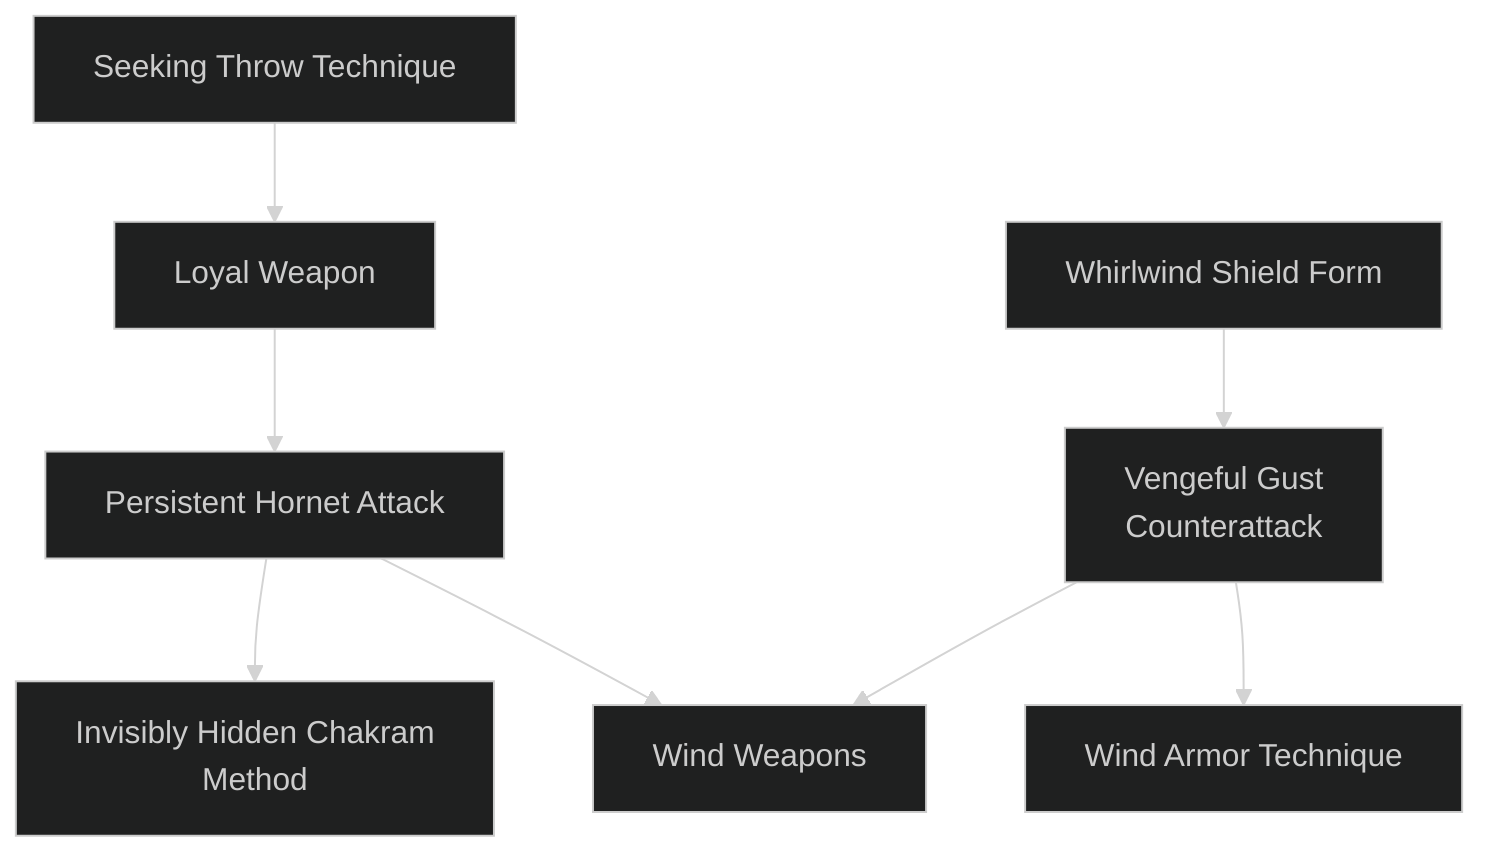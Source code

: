 ---
config:
  theme: dark
---
flowchart TD

    seeking_throw_technique[Seeking Throw Technique]
    click seeking_throw_technique callback "
        Seeking Throw Technique<br>
        <br>
        Cost: 1 mote per two dice<br>
        Duration: Instant<br>
        Type: Supplemental<br>
        Minimum Thrown: 2<br>
        Minimum Essence: 1<br>
        Prerequisite Charms: None<br>
        <br>
        Close alignment with the element of Air considerably
        simplifies the task of hurling deadly objects at opponents.
        With an infusion of Essence, the Dragon-Blooded forges a
        path through the air to her target, ensuring her missile's
        true and deadly flight. For each mote of Essence spent on
        the Seeking Throw, the player may add two dice to a
        Thrown attack roll. This cannot increase the character's
        dice pool by more than her Thrown Ability rating. The
        player must declare how much Essence she is infusing into
        the Charm before making the attack roll.
        "

    loyal_weapon[Loyal Weapon]
    seeking_throw_technique --> loyal_weapon
    click loyal_weapon callback "
        Loyal Weapon<br>
        <br>
        Cost: 1 mote<br>
        Duration: Instant<br>
        Type: Supplemental<br>
        Minimum Thrown: 3<br>
        Minimum Essence: 2<br>
        Prerequisite Charms: Seeking Throw Technique<br>
        <br>
        This Charm allows an Exalt to ensure that a particularly
        valuable weapon (or weapons) will return safely to
        her hand. When she first hurls the weapon, the Dynast
        attaches an invisible rope of wind to it, pulling it back to
        her hand when it's path is spent. Whether it hits its target
        or not, a Loyal Weapon instantly flies back through the air
        to the character's hand, available for use next turn.<br>
        This Charm works on any weapon at all, not just those
        usually thrown. A daiklave may be hurled as easily as a
        group of shuriken. Melee weapons thrown using this Charm
        have the same accuracy, speed and damage as they would
        if melee weapons and a range in yards equal to 10 rimes the
        character's Essence; but they use the character's Thrown
        Ability, rather than her Melee.<br>
        Anyone in the weapon's path, other than the target,
        may attempt to grab the weapon as his action, assuming:
        that he has an action available. The weapon can be caught
        with a successful Dexterity. + Athletics roll, but the player
        of the character catching the weapon must succeed at an
        immediate, reflexive opposed Strength + Athletics roll.
        With the Loyal Weapon's master's player, or fail to stop the
        weapon's progress.
        "

    persistent_hornet_attack[Persistent Hornet Attack]
    loyal_weapon --> persistent_hornet_attack
    click persistent_hornet_attack callback "
        Persistent Hornet Attack<br>
        <br>
        Cost: 3 motes<br>
        Duration: Essence in turns<br>
        Type: Simple<br>
        Minimum Thrown: 3<br>
        Minimum Essence: 2<br>
        Prerequisite Charms: Loyal Weapon<br>
        <br>
        Currents of elemental Air can be used to sustain a
        thrown missile's deadly flight long after its energy would
        normally be spent. The character infuses the Essence of air
        into an item and hurls it at his opponent as normal. But
        unlike a normal hurled attack, this thrown weapon takes
        on a life of it's own, continuing to circle and attack for a
        number of turns equal to the attacking character's Essence.<br>
        A weapon or item enchanted with Persistent Hornet
        Attack strikes a single target each turn with the
        attacking character's Perception + Thrown skill. The
        weapon acts on the same initiative as the character's
        each turn. Once a weapon has been assigned a target,
        the character can't change the target. The weapon can
        be attacked as if it was a normal character, but the
        difficulty to hit it is the throwing character's Essence. If
        struck, the weapon does not soak — it is immediately
        knocked from the air and become inert.<br>
        The character must declare he is invoking this Charm
        when he first throws the weapon it is used on. If the
        attacker uses Persistent Hornet Attack as part of a Combo,
        the daggers must repeat the use of the other Charms in the
        Combo exactly. The character should pay the cost of the
        additional Charms each time the dagger uses them, but
        need not pay the Willpower every turn.
        "

    invisibly_hidden_chakram_method[Invisibly Hidden Chakram<br>Method]
    persistent_hornet_attack --> invisibly_hidden_chakram_method
    click invisibly_hidden_chakram_method callback "
        Invisibly Hidden Chakram Method<br>
        <br>
        Cost: 10 motes per weapon and 1 Willpower<br>
        Duration: Instant<br>
        Type: Simple<br>
        Minimum Thrown: 4<br>
        Minimum Essence: 3<br>
        Prerequisite Charms: Persistent Hornet Attack<br>
        <br>
        To invoke this potent Charm, the character simply
        tosses a weapon (or weapons) into the air and sends it
        Elsewhere for later use. At a later time, the Exalted can
        release the weapon back into the material world. The
        weapon must be designed to be thrown and be of a type that
        the Dragon-Blooded is actually familiar with and skilled in
        throwing himself.<br>
        Attacking with one or more of these waiting weapons
        is a reflexive action that must be done at the same time that
        the character takes his regular action, and it can be done
        in conjunction with any other normal simple action.
        Aside from that fact, it is a normal, reflexive Dexterity
        + Thrown attack, which can be modified by
        Charms as usual. The waiting weapons may be used as
        part of a Combo, but the Combo can only apply to the
        hidden weapons, cannot include an Extra Attacks-type
        Charm and must include every hidden weapon called up
        in the turn.<br>
        There is no limit to the number of weapons concealed
        by the Invisibly Hidden Chakram Method that a Dragon-
        Blood can release in one turn, and each is thrown with the
        Exalt's full Dexterity + Thrown pool at the time of its
        appearance. The hidden weapons originate from the
        character's location and are clearly part of an attack on
        that character's part. A Dragon-Blooded character can
        maintain as many invisibly hidden weapons as his Essence
        Trait x 2. These weapons are as impossible to sense as
        anything hidden Elsewhere.
        "

    whirlwind_shield_form[Whirlwind Shield Form]
    click whirlwind_shield_form callback "
        Whirlwind Shield Form<br>
        <br>
        Cost: 3 motes + 1 mote for each additional person protected<br>
        Duration: One scene<br>
        Type: Simple<br>
        Minimum Thrown: 3<br>
        Minimum Essence: 2<br>
        Prerequisite Charms: None<br>
        <br>
        Whirling currents of air surround the Exalt, deflecting
        ranged attacks aimed at her. Each time a ranged attack is
        directed at a character using Whirlwind Shield, the
        character's Essence acts as a number of automatic successes
        that are subtracted from any attempt by an attacker to
        make a ranged attack roll against the target.
        This Charm can be used upon a group if the
        character so wishes, but characters so protected must
        remain within range of the character's perception.
        The Exalted must commit an additional mote per
        companion so protected.
        "

    vengeful_gust_counterattack[Vengeful Gust<br>Counterattack]
    whirlwind_shield_form --> vengeful_gust_counterattack
    click vengeful_gust_counterattack callback "
        Vengeful Gust Counterattack<br>
        <br>
        Cost: 2 motes<br>
        Duration: Instant<br>
        Type: Reflexive<br>
        Minimum Thrown: 4<br>
        Minimum Essence: 2<br>
        Prerequisite Charms: Whirlwind Shield Form<br>
        <br>
        Beyond just deflecting an enemy's attack, Vengeful
        Gust Counterattack lets a character strike back at the one.
        assaulting her. Upon being made the target of a ranged
        attack that she is aware of, the player of a character that.
        knows this Charm may make an immediate Dexterity +
        Thrown check as an opposed defensive roll in place of a
        dodge or parry attempt.<br>
        If this roll exceeds the attacker's roll, the missile's path
        is reversed. It is hurled back to its point of origin, striking
        with a number of successes equal to the extra successes on
        the defending character's player's Dexterity + Thrown roll.
        This Charm is not an all-or-nothing proposition.
        Even if the defender fails to score extra successes on her
        Dexterity + Thrown roll, she still subtracts the successes
        she got from the attacker's roll, just as if the character was
        dodging or parrying the attack.<br>
        If the Exalt has Whirlwind Shield Form active when
        she activates Vengeful Gust Counterattack, the character's
        Essence is subtracted from the atrack before the results of
        the Dexterity + Thrown roll are applied to it, allowing
        stronger counterattacks. If the character is the target of an
        area-of-effect attack such as the Death of Obsidian Butterflies,
        the Whirlwind Shield Form protects only her own
        person, but the attack can still be deflected. This means
        that, for example, a sorcerer who targets multiple Air-aspected
        Dragon-Blooded with such a spell may be struck
        multiple times with its effect due to this Charm.
        "

    wind_weapons[Wind Weapons]
    persistent_hornet_attack --> wind_weapons
    vengeful_gust_counterattack --> wind_weapons
    click wind_weapons callback "
        Wind Weapons<br>
        <br>
        Cost: 3 motes per weapon<br>
        Duration: Instant<br>
        Type: Simple<br>
        Minimum Thrown: 5<br>
        Minimum Essence: 3<br>
        Prerequisite Charms: Persistent Hornet Atrack, Vengeful Gust Counterattack<br>
        <br>
        Once sufficient connection with the Air Dragon has
        formed, the skilled Dragon-Blooded can move beyond
        even the need for a weapon to throw at his opponent. By
        infusing the air itself with Essence, the character solidifies
        it, forming indistinct yet glittering patterns of icy wind — weapons
        from the very substance of air itself. Such insubstantial
        weapons are too unstable for melee combat, but
        they are eminently suited for ranged attacks.<br>
        A wind weapon has a base damage and accuracy equal
        to the character's permanent Essence and a range equal to
        10 times this value. It is also possible to create more than
        one wind weapon at once, so long as the Essence cost is
        paid for each. The maximum number of weapons that can
        be created in a single turn with this Charm is equal to the
        character's permanent Essence.<br>
        Once created, the wind weapon is thrown as a reflexive
        action, using the characters Dexterity + Thrown, plus
        the accuracy of the weapon and any appropriate modifiers
        for ranged attack. If multiple weapons are created, they
        are all thrown at once and can be thrown at one or at
        multiple targets. The wind weapons can't be handed to
        anyone else or used in melee combat. This Charm cannot
        be put in a Combo with Extra Action type Charms, If the
        character throws multiple wind weapons, each is thrown at
        his full dice pool.<br>
        Wind Weapons have real substance for the Charm's
        short duration and can be used for purposes other than
        simple attacks. For instance, a wind knife can sever a rope
        or knock an item out of someone's hand as easily as any
        other thrown knife can.
        "

    wind_armor_technique[Wind Armor Technique]
    vengeful_gust_counterattack --> wind_armor_technique
    click wind_armor_technique callback "
        Wind Armor Technique<br>
        <br>
        Cost: 1 mote per 1B/1L<br>
        Duration: One scene per point of permanent Essence<br>
        Type: Simple<br>
        Minimum Thrown: 5<br>
        Minimum Essence: 3<br>
        Prerequisite Charms: Vengeful Gust Counterattack<br>
        <br>
        By further refining the control needed to form a
        Whirlwind Shield, the character learns to form invisible
        armor from the surrounding air. While a Whirlwind Shield
        only protects against ranged weapons, Wind Armor Technique
        forms a barrier to any assault upon the character.<br>
        The Wind Armor has a 1B/1L soak rating for every
        mote of Essence committed to it and has no mobility
        penalty or fatigue value. Wind Armor appears as a cocoon
        of violently swirling winds surrounding the character
        invoking it. The maximum rating of this armor is the
        character's permanent Essence. This armor is fully com-
        patible with and additive to physical armor.<br>
        Wind Armor Technique can also be used on others,
        but they cannot move farther than 5 x the Exalt's permanent
        Essence in yards away, or the effect immediately
        fades. The use of this Charm on others is at the normal
        price - one mote per 1L/1B of the armor — and must be
        spent for every target armored.
        "